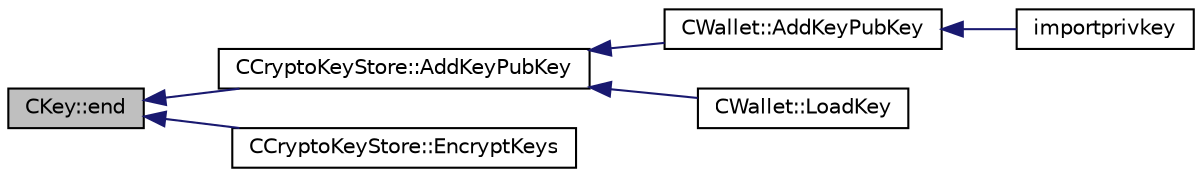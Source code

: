 digraph "CKey::end"
{
  edge [fontname="Helvetica",fontsize="10",labelfontname="Helvetica",labelfontsize="10"];
  node [fontname="Helvetica",fontsize="10",shape=record];
  rankdir="LR";
  Node112 [label="CKey::end",height=0.2,width=0.4,color="black", fillcolor="grey75", style="filled", fontcolor="black"];
  Node112 -> Node113 [dir="back",color="midnightblue",fontsize="10",style="solid",fontname="Helvetica"];
  Node113 [label="CCryptoKeyStore::AddKeyPubKey",height=0.2,width=0.4,color="black", fillcolor="white", style="filled",URL="$db/dad/class_c_crypto_key_store.html#a340109b8673267676a34664a76ed3274"];
  Node113 -> Node114 [dir="back",color="midnightblue",fontsize="10",style="solid",fontname="Helvetica"];
  Node114 [label="CWallet::AddKeyPubKey",height=0.2,width=0.4,color="black", fillcolor="white", style="filled",URL="$d2/de5/class_c_wallet.html#a3240da36cd717146296969227a3e0bd5"];
  Node114 -> Node115 [dir="back",color="midnightblue",fontsize="10",style="solid",fontname="Helvetica"];
  Node115 [label="importprivkey",height=0.2,width=0.4,color="black", fillcolor="white", style="filled",URL="$dc/dbf/rpcdump_8cpp.html#a3a6fdb974fce01220a895393d444e981"];
  Node113 -> Node116 [dir="back",color="midnightblue",fontsize="10",style="solid",fontname="Helvetica"];
  Node116 [label="CWallet::LoadKey",height=0.2,width=0.4,color="black", fillcolor="white", style="filled",URL="$d2/de5/class_c_wallet.html#a439bab81d7989f91a4f0909960516eea"];
  Node112 -> Node117 [dir="back",color="midnightblue",fontsize="10",style="solid",fontname="Helvetica"];
  Node117 [label="CCryptoKeyStore::EncryptKeys",height=0.2,width=0.4,color="black", fillcolor="white", style="filled",URL="$db/dad/class_c_crypto_key_store.html#a8c0f6b63fb04193df16243c4459b7c61"];
}

